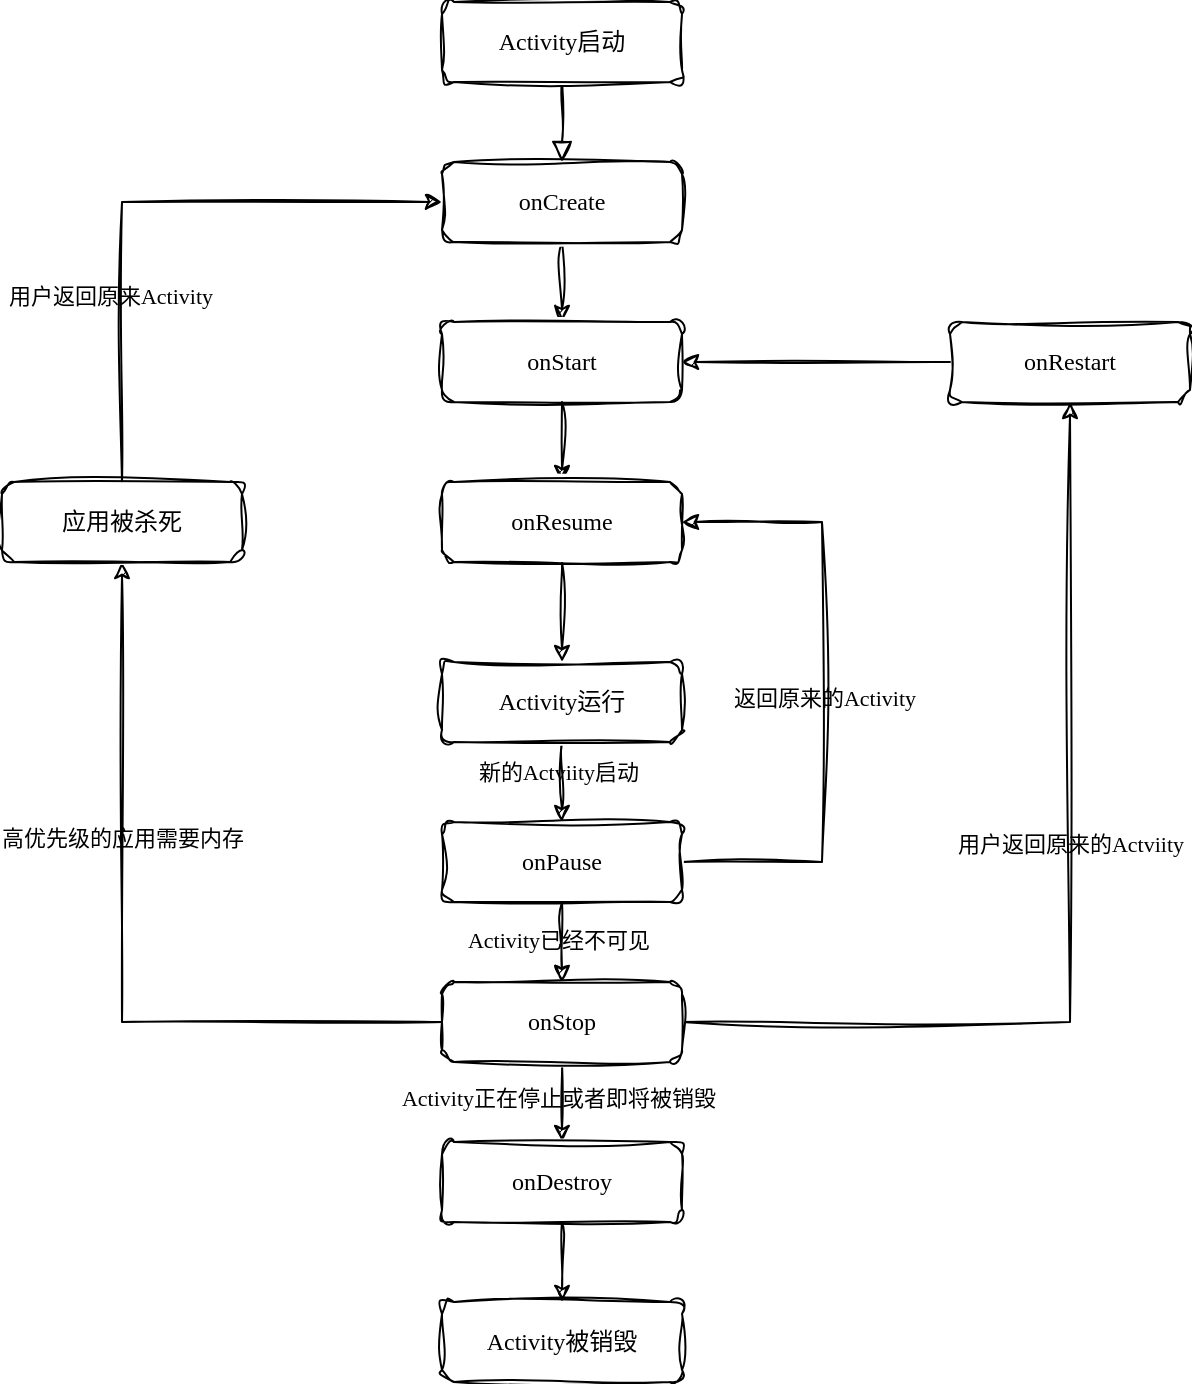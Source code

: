<mxfile version="26.1.1">
  <diagram id="C5RBs43oDa-KdzZeNtuy" name="Page-1">
    <mxGraphModel dx="2893" dy="1107" grid="1" gridSize="10" guides="1" tooltips="1" connect="1" arrows="1" fold="1" page="1" pageScale="1" pageWidth="827" pageHeight="1169" math="0" shadow="0">
      <root>
        <mxCell id="WIyWlLk6GJQsqaUBKTNV-0" />
        <mxCell id="WIyWlLk6GJQsqaUBKTNV-1" parent="WIyWlLk6GJQsqaUBKTNV-0" />
        <mxCell id="WIyWlLk6GJQsqaUBKTNV-2" value="" style="rounded=1;jettySize=auto;orthogonalLoop=1;fontSize=11;endArrow=block;endFill=0;endSize=8;strokeWidth=1;shadow=0;labelBackgroundColor=none;edgeStyle=orthogonalEdgeStyle;fontColor=default;fontFamily=Lucida Console;entryX=0.5;entryY=0;entryDx=0;entryDy=0;verticalAlign=middle;labelBorderColor=none;html=1;fontStyle=0;sketch=1;curveFitting=1;jiggle=2;" parent="WIyWlLk6GJQsqaUBKTNV-1" source="WIyWlLk6GJQsqaUBKTNV-3" target="WIyWlLk6GJQsqaUBKTNV-7" edge="1">
          <mxGeometry relative="1" as="geometry">
            <mxPoint x="-70" y="200" as="targetPoint" />
          </mxGeometry>
        </mxCell>
        <mxCell id="WIyWlLk6GJQsqaUBKTNV-3" value="Activity启动" style="rounded=1;whiteSpace=wrap;fontSize=12;glass=0;strokeWidth=1;shadow=0;labelBackgroundColor=none;fontFamily=Lucida Console;verticalAlign=middle;labelBorderColor=none;html=1;fontStyle=0;sketch=1;curveFitting=1;jiggle=2;" parent="WIyWlLk6GJQsqaUBKTNV-1" vertex="1">
          <mxGeometry x="-130" y="110" width="120" height="40" as="geometry" />
        </mxCell>
        <mxCell id="T54gIAEqb-OlBw1gAh78-14" value="" style="edgeStyle=orthogonalEdgeStyle;rounded=0;orthogonalLoop=1;jettySize=auto;fontFamily=Lucida Console;labelBackgroundColor=none;labelBorderColor=none;html=1;fontStyle=0;sketch=1;curveFitting=1;jiggle=2;" parent="WIyWlLk6GJQsqaUBKTNV-1" source="WIyWlLk6GJQsqaUBKTNV-7" target="T54gIAEqb-OlBw1gAh78-0" edge="1">
          <mxGeometry relative="1" as="geometry" />
        </mxCell>
        <mxCell id="WIyWlLk6GJQsqaUBKTNV-7" value="onCreate" style="rounded=1;whiteSpace=wrap;fontSize=12;glass=0;strokeWidth=1;shadow=0;labelBackgroundColor=none;fontFamily=Lucida Console;verticalAlign=middle;labelBorderColor=none;html=1;fontStyle=0;sketch=1;curveFitting=1;jiggle=2;" parent="WIyWlLk6GJQsqaUBKTNV-1" vertex="1">
          <mxGeometry x="-130" y="190" width="120" height="40" as="geometry" />
        </mxCell>
        <mxCell id="T54gIAEqb-OlBw1gAh78-15" value="" style="edgeStyle=orthogonalEdgeStyle;rounded=0;orthogonalLoop=1;jettySize=auto;fontFamily=Lucida Console;labelBackgroundColor=none;labelBorderColor=none;html=1;fontStyle=0;sketch=1;curveFitting=1;jiggle=2;" parent="WIyWlLk6GJQsqaUBKTNV-1" source="T54gIAEqb-OlBw1gAh78-0" target="T54gIAEqb-OlBw1gAh78-1" edge="1">
          <mxGeometry relative="1" as="geometry" />
        </mxCell>
        <mxCell id="T54gIAEqb-OlBw1gAh78-0" value="onStart" style="rounded=1;whiteSpace=wrap;fontSize=12;glass=0;strokeWidth=1;shadow=0;labelBackgroundColor=none;fontFamily=Lucida Console;verticalAlign=middle;labelBorderColor=none;html=1;fontStyle=0;sketch=1;curveFitting=1;jiggle=2;" parent="WIyWlLk6GJQsqaUBKTNV-1" vertex="1">
          <mxGeometry x="-130" y="270" width="120" height="40" as="geometry" />
        </mxCell>
        <mxCell id="T54gIAEqb-OlBw1gAh78-16" value="" style="edgeStyle=orthogonalEdgeStyle;rounded=0;orthogonalLoop=1;jettySize=auto;fontFamily=Lucida Console;labelBackgroundColor=none;labelBorderColor=none;html=1;fontStyle=0;sketch=1;curveFitting=1;jiggle=2;" parent="WIyWlLk6GJQsqaUBKTNV-1" source="T54gIAEqb-OlBw1gAh78-1" target="T54gIAEqb-OlBw1gAh78-6" edge="1">
          <mxGeometry relative="1" as="geometry" />
        </mxCell>
        <mxCell id="T54gIAEqb-OlBw1gAh78-1" value="onResume" style="rounded=1;whiteSpace=wrap;fontSize=12;glass=0;strokeWidth=1;shadow=0;labelBackgroundColor=none;fontFamily=Lucida Console;verticalAlign=middle;labelBorderColor=none;html=1;fontStyle=0;sketch=1;curveFitting=1;jiggle=2;" parent="WIyWlLk6GJQsqaUBKTNV-1" vertex="1">
          <mxGeometry x="-130" y="350" width="120" height="40" as="geometry" />
        </mxCell>
        <mxCell id="T54gIAEqb-OlBw1gAh78-11" value="" style="edgeStyle=orthogonalEdgeStyle;rounded=0;orthogonalLoop=1;jettySize=auto;exitX=1;exitY=0.5;exitDx=0;exitDy=0;fontFamily=Lucida Console;labelBackgroundColor=none;labelBorderColor=none;html=1;fontStyle=0;sketch=1;curveFitting=1;jiggle=2;" parent="WIyWlLk6GJQsqaUBKTNV-1" source="T54gIAEqb-OlBw1gAh78-2" target="T54gIAEqb-OlBw1gAh78-1" edge="1">
          <mxGeometry relative="1" as="geometry">
            <mxPoint x="1.137e-13" y="540.0" as="sourcePoint" />
            <mxPoint x="1.137e-13" y="370" as="targetPoint" />
            <Array as="points">
              <mxPoint x="60" y="540" />
              <mxPoint x="60" y="370" />
            </Array>
          </mxGeometry>
        </mxCell>
        <mxCell id="T54gIAEqb-OlBw1gAh78-12" value="返回原来的Activity" style="edgeLabel;align=center;verticalAlign=middle;resizable=0;points=[];fontFamily=Lucida Console;labelBackgroundColor=none;labelBorderColor=none;html=1;fontStyle=0;sketch=1;curveFitting=1;jiggle=2;" parent="T54gIAEqb-OlBw1gAh78-11" vertex="1" connectable="0">
          <mxGeometry x="-0.019" y="-1" relative="1" as="geometry">
            <mxPoint as="offset" />
          </mxGeometry>
        </mxCell>
        <mxCell id="T54gIAEqb-OlBw1gAh78-17" value="" style="edgeStyle=orthogonalEdgeStyle;rounded=0;orthogonalLoop=1;jettySize=auto;fontFamily=Lucida Console;labelBackgroundColor=none;labelBorderColor=none;html=1;fontStyle=0;sketch=1;curveFitting=1;jiggle=2;" parent="WIyWlLk6GJQsqaUBKTNV-1" source="T54gIAEqb-OlBw1gAh78-2" target="T54gIAEqb-OlBw1gAh78-3" edge="1">
          <mxGeometry relative="1" as="geometry" />
        </mxCell>
        <mxCell id="T54gIAEqb-OlBw1gAh78-18" value="Activity已经不可见" style="edgeLabel;align=center;verticalAlign=middle;resizable=0;points=[];fontFamily=Lucida Console;labelBackgroundColor=none;labelBorderColor=none;html=1;fontStyle=0;sketch=1;curveFitting=1;jiggle=2;" parent="T54gIAEqb-OlBw1gAh78-17" vertex="1" connectable="0">
          <mxGeometry x="-0.05" y="-2" relative="1" as="geometry">
            <mxPoint as="offset" />
          </mxGeometry>
        </mxCell>
        <mxCell id="T54gIAEqb-OlBw1gAh78-2" value="onPause" style="rounded=1;whiteSpace=wrap;fontSize=12;glass=0;strokeWidth=1;shadow=0;labelBackgroundColor=none;fontFamily=Lucida Console;verticalAlign=middle;labelBorderColor=none;html=1;fontStyle=0;sketch=1;curveFitting=1;jiggle=2;" parent="WIyWlLk6GJQsqaUBKTNV-1" vertex="1">
          <mxGeometry x="-130" y="520" width="120" height="40" as="geometry" />
        </mxCell>
        <mxCell id="T54gIAEqb-OlBw1gAh78-19" value="" style="edgeStyle=orthogonalEdgeStyle;rounded=0;orthogonalLoop=1;jettySize=auto;fontFamily=Lucida Console;labelBackgroundColor=none;labelBorderColor=none;html=1;fontStyle=0;sketch=1;curveFitting=1;jiggle=2;" parent="WIyWlLk6GJQsqaUBKTNV-1" source="T54gIAEqb-OlBw1gAh78-3" target="T54gIAEqb-OlBw1gAh78-4" edge="1">
          <mxGeometry relative="1" as="geometry" />
        </mxCell>
        <mxCell id="T54gIAEqb-OlBw1gAh78-20" value="Activity正在停止或者即将被销毁" style="edgeLabel;align=center;verticalAlign=middle;resizable=0;points=[];fontFamily=Lucida Console;labelBackgroundColor=none;labelBorderColor=none;html=1;fontStyle=0;sketch=1;curveFitting=1;jiggle=2;" parent="T54gIAEqb-OlBw1gAh78-19" vertex="1" connectable="0">
          <mxGeometry x="-0.092" y="-2" relative="1" as="geometry">
            <mxPoint as="offset" />
          </mxGeometry>
        </mxCell>
        <mxCell id="T54gIAEqb-OlBw1gAh78-26" value="" style="edgeStyle=orthogonalEdgeStyle;rounded=0;orthogonalLoop=1;jettySize=auto;entryX=0.5;entryY=1;entryDx=0;entryDy=0;fontFamily=Lucida Console;labelBackgroundColor=none;labelBorderColor=none;html=1;fontStyle=0;sketch=1;curveFitting=1;jiggle=2;" parent="WIyWlLk6GJQsqaUBKTNV-1" source="T54gIAEqb-OlBw1gAh78-3" target="T54gIAEqb-OlBw1gAh78-23" edge="1">
          <mxGeometry relative="1" as="geometry" />
        </mxCell>
        <mxCell id="T54gIAEqb-OlBw1gAh78-27" value="用户返回原来的Actviity" style="edgeLabel;align=center;verticalAlign=middle;resizable=0;points=[];fontFamily=Lucida Console;labelBackgroundColor=none;labelBorderColor=none;html=1;fontStyle=0;sketch=1;curveFitting=1;jiggle=2;" parent="T54gIAEqb-OlBw1gAh78-26" vertex="1" connectable="0">
          <mxGeometry x="0.125" relative="1" as="geometry">
            <mxPoint as="offset" />
          </mxGeometry>
        </mxCell>
        <mxCell id="T54gIAEqb-OlBw1gAh78-30" value="" style="edgeStyle=orthogonalEdgeStyle;rounded=0;orthogonalLoop=1;jettySize=auto;entryX=0.5;entryY=1;entryDx=0;entryDy=0;fontFamily=Lucida Console;labelBackgroundColor=none;labelBorderColor=none;html=1;fontStyle=0;sketch=1;curveFitting=1;jiggle=2;" parent="WIyWlLk6GJQsqaUBKTNV-1" source="T54gIAEqb-OlBw1gAh78-3" target="T54gIAEqb-OlBw1gAh78-31" edge="1">
          <mxGeometry relative="1" as="geometry">
            <mxPoint x="-300" y="620" as="targetPoint" />
          </mxGeometry>
        </mxCell>
        <mxCell id="T54gIAEqb-OlBw1gAh78-33" value="高优先级的应用需要内存" style="edgeLabel;align=center;verticalAlign=middle;resizable=0;points=[];fontFamily=Lucida Console;labelBackgroundColor=none;labelBorderColor=none;html=1;fontStyle=0;sketch=1;curveFitting=1;jiggle=2;" parent="T54gIAEqb-OlBw1gAh78-30" vertex="1" connectable="0">
          <mxGeometry x="0.292" relative="1" as="geometry">
            <mxPoint as="offset" />
          </mxGeometry>
        </mxCell>
        <mxCell id="T54gIAEqb-OlBw1gAh78-3" value="onStop" style="rounded=1;whiteSpace=wrap;fontSize=12;glass=0;strokeWidth=1;shadow=0;labelBackgroundColor=none;fontFamily=Lucida Console;verticalAlign=middle;labelBorderColor=none;html=1;fontStyle=0;sketch=1;curveFitting=1;jiggle=2;" parent="WIyWlLk6GJQsqaUBKTNV-1" vertex="1">
          <mxGeometry x="-130" y="600" width="120" height="40" as="geometry" />
        </mxCell>
        <mxCell id="T54gIAEqb-OlBw1gAh78-29" value="" style="edgeStyle=orthogonalEdgeStyle;rounded=0;orthogonalLoop=1;jettySize=auto;fontFamily=Lucida Console;labelBackgroundColor=none;labelBorderColor=none;html=1;fontStyle=0;sketch=1;curveFitting=1;jiggle=2;" parent="WIyWlLk6GJQsqaUBKTNV-1" source="T54gIAEqb-OlBw1gAh78-4" target="T54gIAEqb-OlBw1gAh78-5" edge="1">
          <mxGeometry relative="1" as="geometry" />
        </mxCell>
        <mxCell id="T54gIAEqb-OlBw1gAh78-4" value="onDestroy" style="rounded=1;whiteSpace=wrap;fontSize=12;glass=0;strokeWidth=1;shadow=0;labelBackgroundColor=none;fontFamily=Lucida Console;verticalAlign=middle;labelBorderColor=none;html=1;fontStyle=0;sketch=1;curveFitting=1;jiggle=2;" parent="WIyWlLk6GJQsqaUBKTNV-1" vertex="1">
          <mxGeometry x="-130" y="680" width="120" height="40" as="geometry" />
        </mxCell>
        <mxCell id="T54gIAEqb-OlBw1gAh78-5" value="Activity被销毁" style="rounded=1;whiteSpace=wrap;fontSize=12;glass=0;strokeWidth=1;shadow=0;labelBackgroundColor=none;fontFamily=Lucida Console;verticalAlign=middle;labelBorderColor=none;html=1;fontStyle=0;sketch=1;curveFitting=1;jiggle=2;" parent="WIyWlLk6GJQsqaUBKTNV-1" vertex="1">
          <mxGeometry x="-130" y="760" width="120" height="40" as="geometry" />
        </mxCell>
        <mxCell id="T54gIAEqb-OlBw1gAh78-9" value="" style="edgeStyle=orthogonalEdgeStyle;rounded=0;orthogonalLoop=1;jettySize=auto;fontFamily=Lucida Console;labelBackgroundColor=none;labelBorderColor=none;html=1;fontStyle=0;sketch=1;curveFitting=1;jiggle=2;" parent="WIyWlLk6GJQsqaUBKTNV-1" source="T54gIAEqb-OlBw1gAh78-6" target="T54gIAEqb-OlBw1gAh78-2" edge="1">
          <mxGeometry relative="1" as="geometry" />
        </mxCell>
        <mxCell id="T54gIAEqb-OlBw1gAh78-10" value="新的Actviity启动" style="edgeLabel;align=center;verticalAlign=middle;resizable=0;points=[];fontFamily=Lucida Console;labelBackgroundColor=none;labelBorderColor=none;html=1;fontStyle=0;sketch=1;curveFitting=1;jiggle=2;" parent="T54gIAEqb-OlBw1gAh78-9" vertex="1" connectable="0">
          <mxGeometry x="-0.331" y="-2" relative="1" as="geometry">
            <mxPoint y="1" as="offset" />
          </mxGeometry>
        </mxCell>
        <mxCell id="T54gIAEqb-OlBw1gAh78-6" value="Activity运行" style="rounded=1;whiteSpace=wrap;fontSize=12;glass=0;strokeWidth=1;shadow=0;labelBackgroundColor=none;fontFamily=Lucida Console;verticalAlign=middle;labelBorderColor=none;html=1;fontStyle=0;sketch=1;curveFitting=1;jiggle=2;" parent="WIyWlLk6GJQsqaUBKTNV-1" vertex="1">
          <mxGeometry x="-130" y="440" width="120" height="40" as="geometry" />
        </mxCell>
        <mxCell id="T54gIAEqb-OlBw1gAh78-28" value="" style="edgeStyle=orthogonalEdgeStyle;rounded=0;orthogonalLoop=1;jettySize=auto;entryX=1;entryY=0.5;entryDx=0;entryDy=0;fontFamily=Lucida Console;labelBackgroundColor=none;labelBorderColor=none;html=1;fontStyle=0;sketch=1;curveFitting=1;jiggle=2;" parent="WIyWlLk6GJQsqaUBKTNV-1" source="T54gIAEqb-OlBw1gAh78-23" target="T54gIAEqb-OlBw1gAh78-0" edge="1">
          <mxGeometry relative="1" as="geometry" />
        </mxCell>
        <mxCell id="T54gIAEqb-OlBw1gAh78-23" value="onRestart" style="rounded=1;whiteSpace=wrap;fontSize=12;glass=0;strokeWidth=1;shadow=0;labelBackgroundColor=none;fontFamily=Lucida Console;verticalAlign=middle;labelBorderColor=none;html=1;fontStyle=0;sketch=1;curveFitting=1;jiggle=2;" parent="WIyWlLk6GJQsqaUBKTNV-1" vertex="1">
          <mxGeometry x="124" y="270" width="120" height="40" as="geometry" />
        </mxCell>
        <mxCell id="T54gIAEqb-OlBw1gAh78-32" value="" style="edgeStyle=orthogonalEdgeStyle;rounded=0;orthogonalLoop=1;jettySize=auto;entryX=0;entryY=0.5;entryDx=0;entryDy=0;fontFamily=Lucida Console;labelBackgroundColor=none;labelBorderColor=none;html=1;fontStyle=0;sketch=1;curveFitting=1;jiggle=2;" parent="WIyWlLk6GJQsqaUBKTNV-1" source="T54gIAEqb-OlBw1gAh78-31" target="WIyWlLk6GJQsqaUBKTNV-7" edge="1">
          <mxGeometry relative="1" as="geometry">
            <Array as="points">
              <mxPoint x="-290" y="210" />
            </Array>
          </mxGeometry>
        </mxCell>
        <mxCell id="T54gIAEqb-OlBw1gAh78-34" value="用户返回原来Activity" style="edgeLabel;align=center;verticalAlign=middle;resizable=0;points=[];fontFamily=Lucida Console;labelBackgroundColor=none;labelBorderColor=none;html=1;fontStyle=0;sketch=1;curveFitting=1;jiggle=2;" parent="T54gIAEqb-OlBw1gAh78-32" vertex="1" connectable="0">
          <mxGeometry x="-0.381" y="6" relative="1" as="geometry">
            <mxPoint as="offset" />
          </mxGeometry>
        </mxCell>
        <mxCell id="T54gIAEqb-OlBw1gAh78-31" value="应用被杀死" style="rounded=1;whiteSpace=wrap;fontSize=12;glass=0;strokeWidth=1;shadow=0;labelBackgroundColor=none;fontFamily=Lucida Console;verticalAlign=middle;labelBorderColor=none;html=1;fontStyle=0;sketch=1;curveFitting=1;jiggle=2;" parent="WIyWlLk6GJQsqaUBKTNV-1" vertex="1">
          <mxGeometry x="-350" y="350" width="120" height="40" as="geometry" />
        </mxCell>
      </root>
    </mxGraphModel>
  </diagram>
</mxfile>
